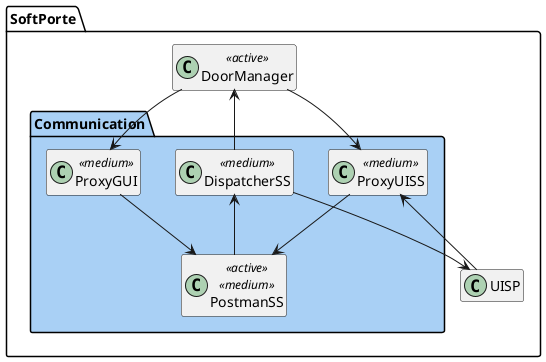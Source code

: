 @startuml

hide fields
hide methods


package SoftPorte {

    class DoorManager <<active>>{
        -doorState : Bool 
        -unlockDoor()
        +askOpenDoor()
        +askDoorState()
    }

    package Communication #A9D0F5{
        class ProxyGUI <<medium>>
        class ProxyUISS <<medium>>
        {
            +updateDoorState()
        }
        class PostmanSS <<active>> <<medium>>
        {
            +send()
            -read()
        }
        class DispatcherSS <<medium>>
        {
            +dispatch()
        }
        ' class Protocol{

        ' }
    }
    class UISP{
        -appState : SPState
        -signalAppState()
        +launchSP()
    }

    ' Protocol <-- DispatcherSS
    ' Protocol <-- ProxyGUI
    ' Protocol <-- ProxyUISS
    DoorManager --> ProxyGUI
    DoorManager --> ProxyUISS
    ProxyGUI --> PostmanSS
    ProxyUISS --> PostmanSS
    DispatcherSS -up-> DoorManager
    PostmanSS -up-> DispatcherSS
    DispatcherSS --> UISP
    UISP -left-> ProxyUISS
}


   

@enduml
